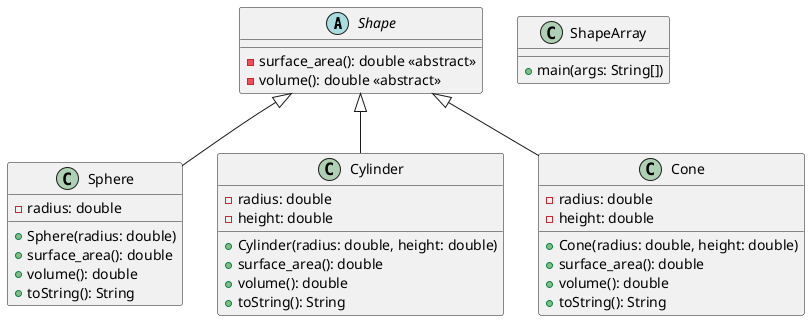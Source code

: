 @startuml

abstract class Shape {
  -surface_area(): double <<abstract>>
  -volume(): double <<abstract>>
}

class Sphere {
  -radius: double
  +Sphere(radius: double)
  +surface_area(): double
  +volume(): double
  +toString(): String
}

class Cylinder {
  -radius: double
  -height: double
  +Cylinder(radius: double, height: double)
  +surface_area(): double
  +volume(): double
  +toString(): String
}

class Cone {
  -radius: double
  -height: double
  +Cone(radius: double, height: double)
  +surface_area(): double
  +volume(): double
  +toString(): String
}

class ShapeArray {
  +main(args: String[])
}

Shape <|-- Sphere
Shape <|-- Cylinder
Shape <|-- Cone

@enduml
